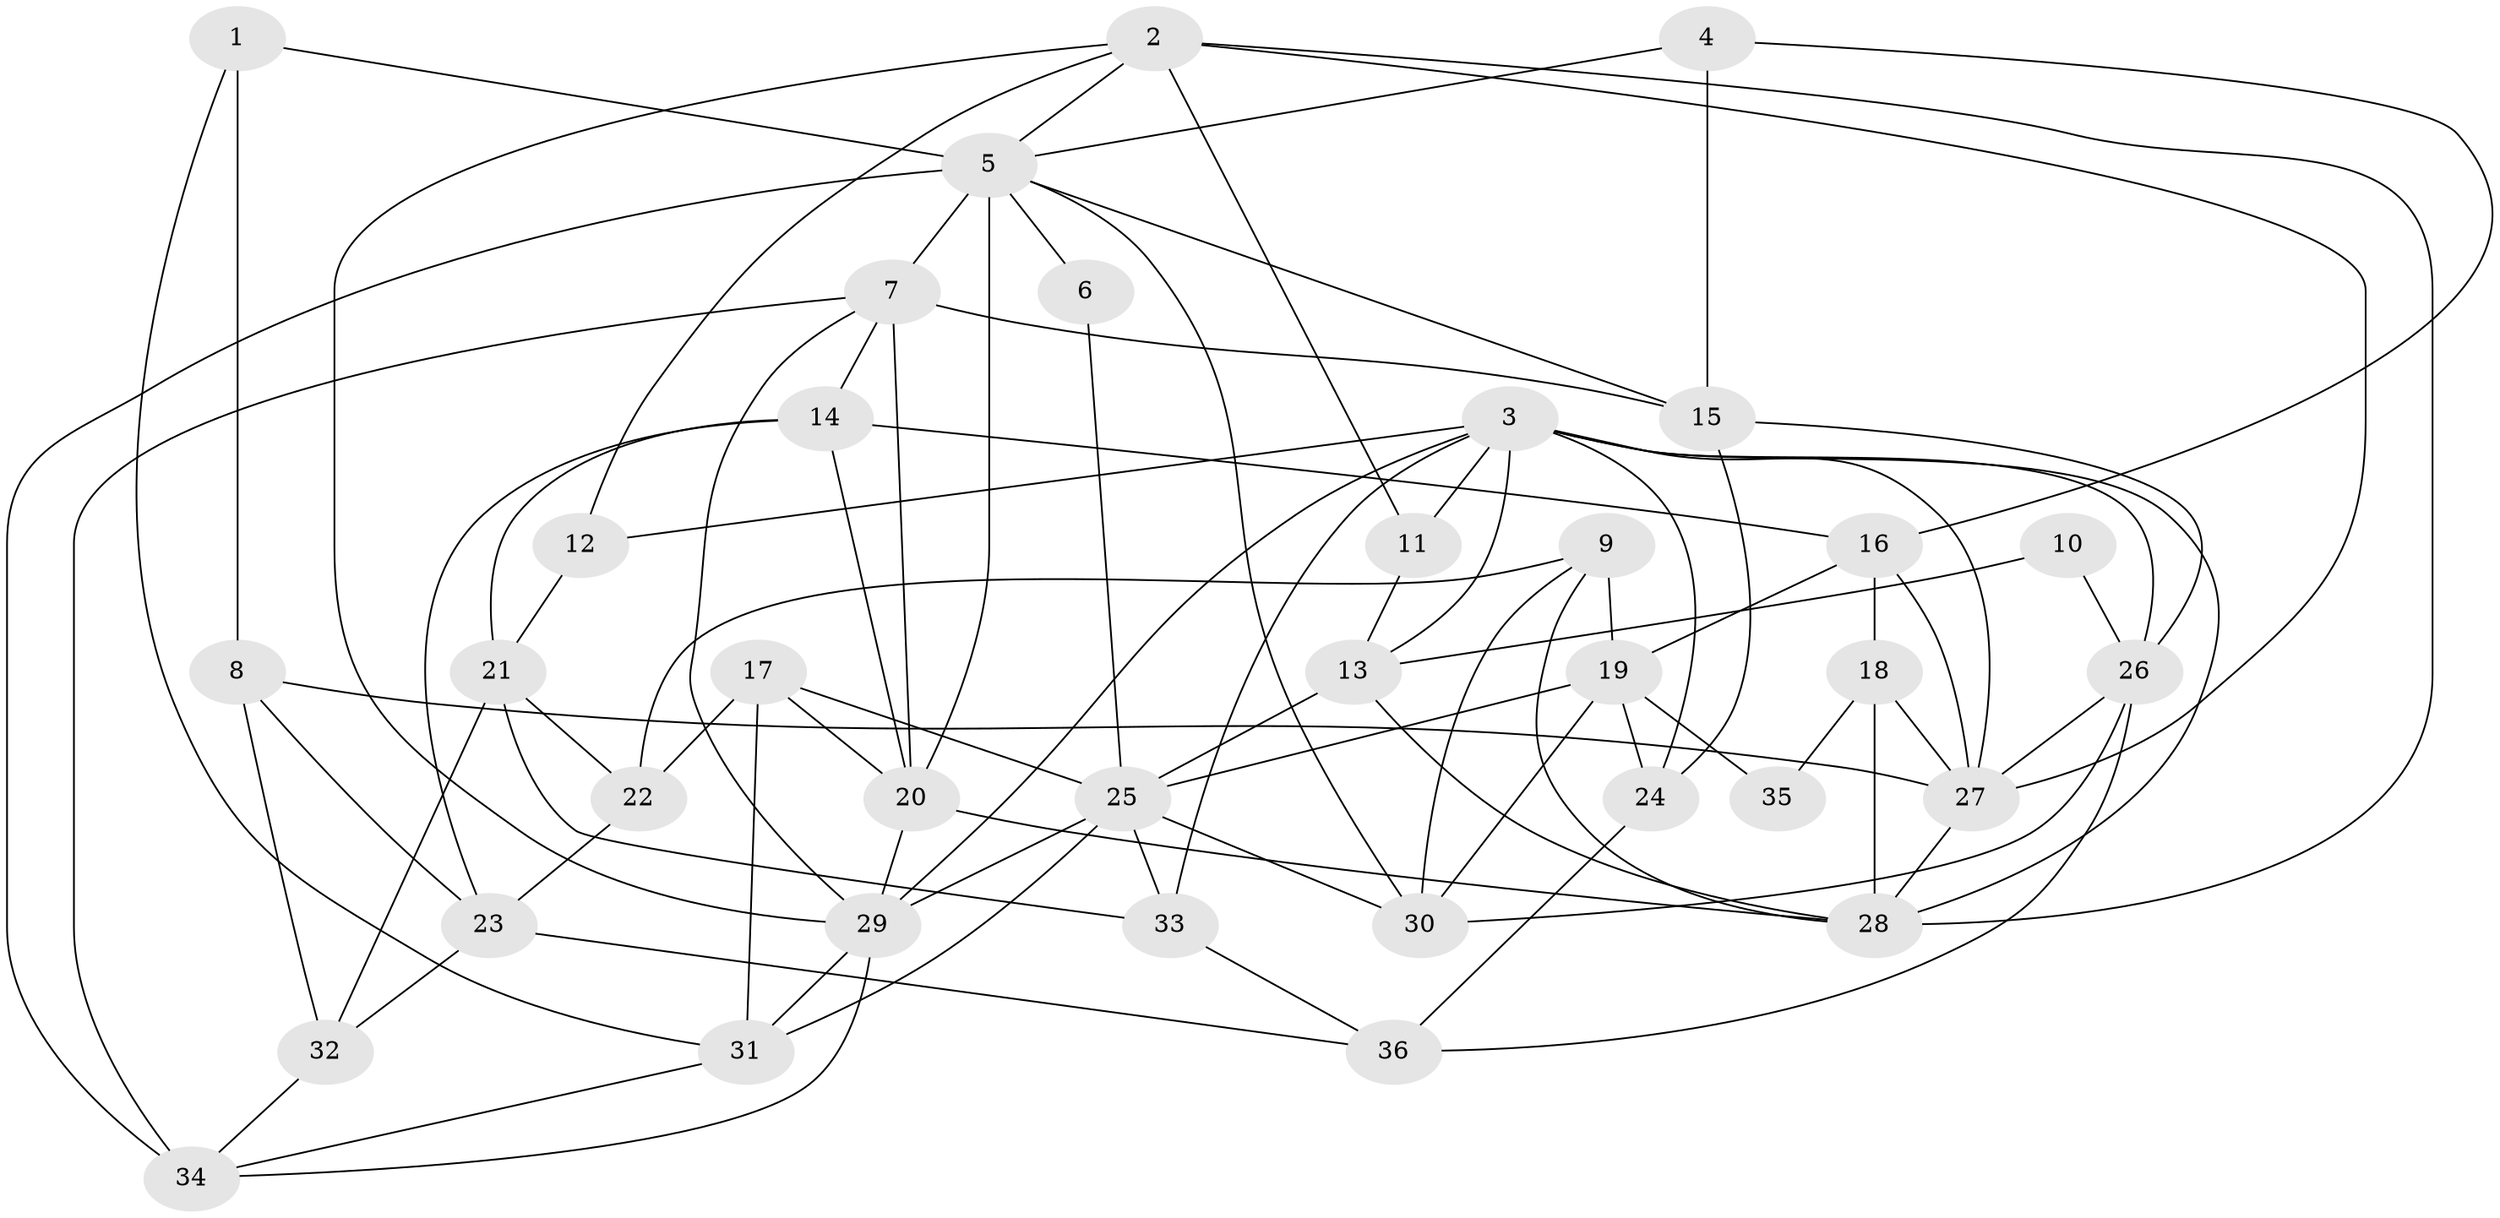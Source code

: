 // original degree distribution, {3: 0.2676056338028169, 5: 0.15492957746478872, 6: 0.08450704225352113, 4: 0.2676056338028169, 2: 0.15492957746478872, 8: 0.014084507042253521, 7: 0.04225352112676056, 9: 0.014084507042253521}
// Generated by graph-tools (version 1.1) at 2025/37/03/04/25 23:37:12]
// undirected, 36 vertices, 88 edges
graph export_dot {
  node [color=gray90,style=filled];
  1;
  2;
  3;
  4;
  5;
  6;
  7;
  8;
  9;
  10;
  11;
  12;
  13;
  14;
  15;
  16;
  17;
  18;
  19;
  20;
  21;
  22;
  23;
  24;
  25;
  26;
  27;
  28;
  29;
  30;
  31;
  32;
  33;
  34;
  35;
  36;
  1 -- 5 [weight=1.0];
  1 -- 8 [weight=1.0];
  1 -- 31 [weight=1.0];
  2 -- 5 [weight=1.0];
  2 -- 11 [weight=1.0];
  2 -- 12 [weight=1.0];
  2 -- 27 [weight=1.0];
  2 -- 28 [weight=1.0];
  2 -- 29 [weight=1.0];
  3 -- 11 [weight=1.0];
  3 -- 12 [weight=1.0];
  3 -- 13 [weight=2.0];
  3 -- 24 [weight=2.0];
  3 -- 26 [weight=1.0];
  3 -- 27 [weight=1.0];
  3 -- 28 [weight=1.0];
  3 -- 29 [weight=1.0];
  3 -- 33 [weight=1.0];
  4 -- 5 [weight=1.0];
  4 -- 15 [weight=1.0];
  4 -- 16 [weight=1.0];
  5 -- 6 [weight=1.0];
  5 -- 7 [weight=3.0];
  5 -- 15 [weight=1.0];
  5 -- 20 [weight=1.0];
  5 -- 30 [weight=1.0];
  5 -- 34 [weight=1.0];
  6 -- 25 [weight=1.0];
  7 -- 14 [weight=2.0];
  7 -- 15 [weight=2.0];
  7 -- 20 [weight=1.0];
  7 -- 29 [weight=1.0];
  7 -- 34 [weight=2.0];
  8 -- 23 [weight=1.0];
  8 -- 27 [weight=1.0];
  8 -- 32 [weight=1.0];
  9 -- 19 [weight=1.0];
  9 -- 22 [weight=1.0];
  9 -- 28 [weight=1.0];
  9 -- 30 [weight=1.0];
  10 -- 13 [weight=1.0];
  10 -- 26 [weight=1.0];
  11 -- 13 [weight=1.0];
  12 -- 21 [weight=1.0];
  13 -- 25 [weight=1.0];
  13 -- 28 [weight=1.0];
  14 -- 16 [weight=1.0];
  14 -- 20 [weight=1.0];
  14 -- 21 [weight=2.0];
  14 -- 23 [weight=1.0];
  15 -- 24 [weight=2.0];
  15 -- 26 [weight=1.0];
  16 -- 18 [weight=1.0];
  16 -- 19 [weight=1.0];
  16 -- 27 [weight=1.0];
  17 -- 20 [weight=1.0];
  17 -- 22 [weight=1.0];
  17 -- 25 [weight=1.0];
  17 -- 31 [weight=1.0];
  18 -- 27 [weight=1.0];
  18 -- 28 [weight=2.0];
  18 -- 35 [weight=1.0];
  19 -- 24 [weight=1.0];
  19 -- 25 [weight=1.0];
  19 -- 30 [weight=1.0];
  19 -- 35 [weight=1.0];
  20 -- 28 [weight=1.0];
  20 -- 29 [weight=1.0];
  21 -- 22 [weight=1.0];
  21 -- 32 [weight=1.0];
  21 -- 33 [weight=1.0];
  22 -- 23 [weight=1.0];
  23 -- 32 [weight=2.0];
  23 -- 36 [weight=2.0];
  24 -- 36 [weight=1.0];
  25 -- 29 [weight=2.0];
  25 -- 30 [weight=1.0];
  25 -- 31 [weight=2.0];
  25 -- 33 [weight=1.0];
  26 -- 27 [weight=1.0];
  26 -- 30 [weight=2.0];
  26 -- 36 [weight=2.0];
  27 -- 28 [weight=1.0];
  29 -- 31 [weight=1.0];
  29 -- 34 [weight=1.0];
  31 -- 34 [weight=1.0];
  32 -- 34 [weight=1.0];
  33 -- 36 [weight=1.0];
}
